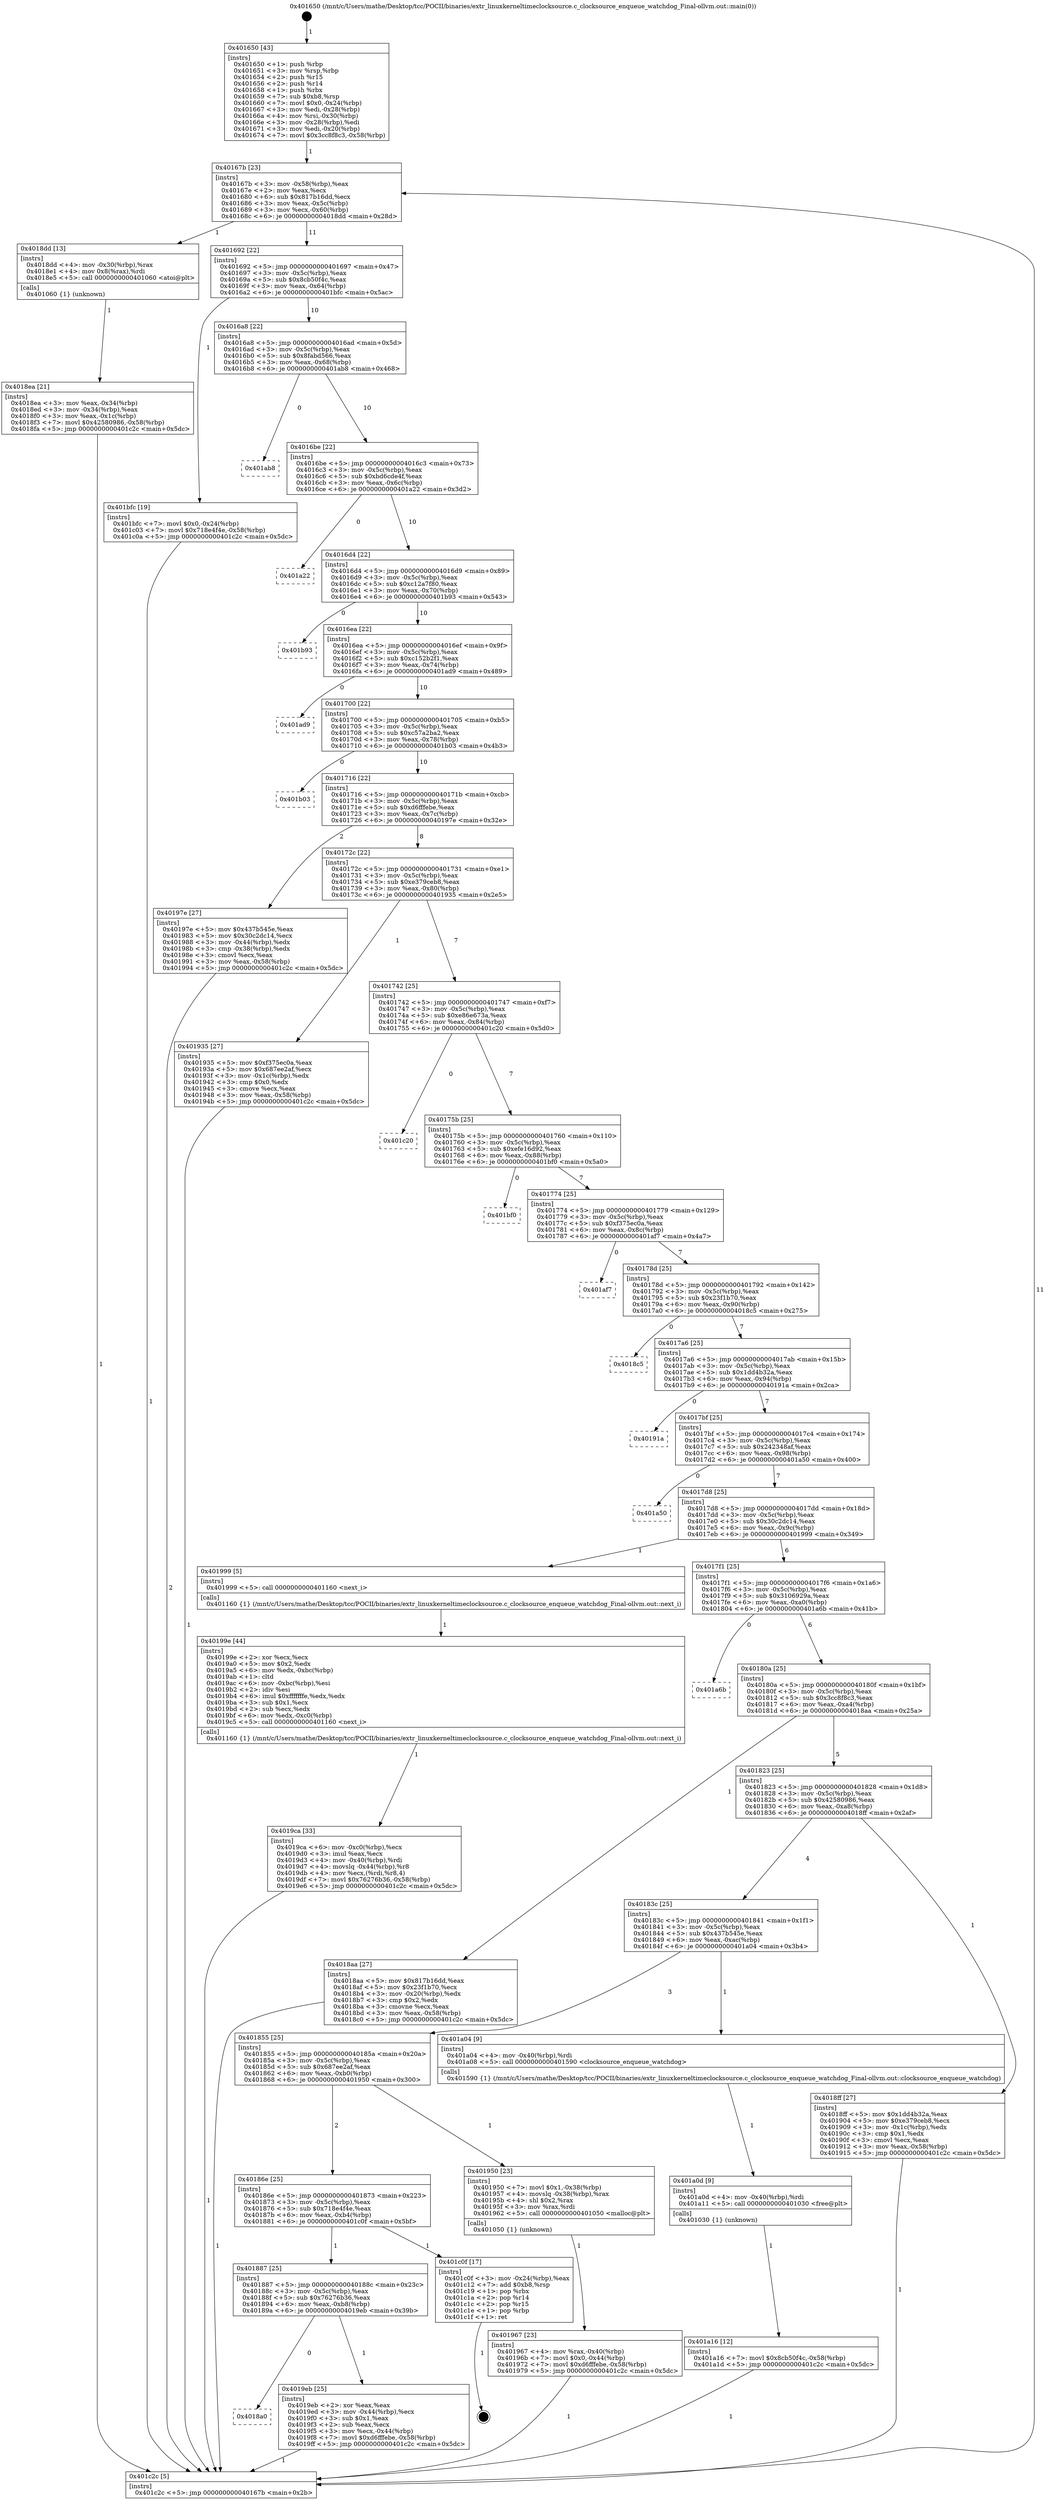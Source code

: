 digraph "0x401650" {
  label = "0x401650 (/mnt/c/Users/mathe/Desktop/tcc/POCII/binaries/extr_linuxkerneltimeclocksource.c_clocksource_enqueue_watchdog_Final-ollvm.out::main(0))"
  labelloc = "t"
  node[shape=record]

  Entry [label="",width=0.3,height=0.3,shape=circle,fillcolor=black,style=filled]
  "0x40167b" [label="{
     0x40167b [23]\l
     | [instrs]\l
     &nbsp;&nbsp;0x40167b \<+3\>: mov -0x58(%rbp),%eax\l
     &nbsp;&nbsp;0x40167e \<+2\>: mov %eax,%ecx\l
     &nbsp;&nbsp;0x401680 \<+6\>: sub $0x817b16dd,%ecx\l
     &nbsp;&nbsp;0x401686 \<+3\>: mov %eax,-0x5c(%rbp)\l
     &nbsp;&nbsp;0x401689 \<+3\>: mov %ecx,-0x60(%rbp)\l
     &nbsp;&nbsp;0x40168c \<+6\>: je 00000000004018dd \<main+0x28d\>\l
  }"]
  "0x4018dd" [label="{
     0x4018dd [13]\l
     | [instrs]\l
     &nbsp;&nbsp;0x4018dd \<+4\>: mov -0x30(%rbp),%rax\l
     &nbsp;&nbsp;0x4018e1 \<+4\>: mov 0x8(%rax),%rdi\l
     &nbsp;&nbsp;0x4018e5 \<+5\>: call 0000000000401060 \<atoi@plt\>\l
     | [calls]\l
     &nbsp;&nbsp;0x401060 \{1\} (unknown)\l
  }"]
  "0x401692" [label="{
     0x401692 [22]\l
     | [instrs]\l
     &nbsp;&nbsp;0x401692 \<+5\>: jmp 0000000000401697 \<main+0x47\>\l
     &nbsp;&nbsp;0x401697 \<+3\>: mov -0x5c(%rbp),%eax\l
     &nbsp;&nbsp;0x40169a \<+5\>: sub $0x8cb50f4c,%eax\l
     &nbsp;&nbsp;0x40169f \<+3\>: mov %eax,-0x64(%rbp)\l
     &nbsp;&nbsp;0x4016a2 \<+6\>: je 0000000000401bfc \<main+0x5ac\>\l
  }"]
  Exit [label="",width=0.3,height=0.3,shape=circle,fillcolor=black,style=filled,peripheries=2]
  "0x401bfc" [label="{
     0x401bfc [19]\l
     | [instrs]\l
     &nbsp;&nbsp;0x401bfc \<+7\>: movl $0x0,-0x24(%rbp)\l
     &nbsp;&nbsp;0x401c03 \<+7\>: movl $0x718e4f4e,-0x58(%rbp)\l
     &nbsp;&nbsp;0x401c0a \<+5\>: jmp 0000000000401c2c \<main+0x5dc\>\l
  }"]
  "0x4016a8" [label="{
     0x4016a8 [22]\l
     | [instrs]\l
     &nbsp;&nbsp;0x4016a8 \<+5\>: jmp 00000000004016ad \<main+0x5d\>\l
     &nbsp;&nbsp;0x4016ad \<+3\>: mov -0x5c(%rbp),%eax\l
     &nbsp;&nbsp;0x4016b0 \<+5\>: sub $0x8fabd566,%eax\l
     &nbsp;&nbsp;0x4016b5 \<+3\>: mov %eax,-0x68(%rbp)\l
     &nbsp;&nbsp;0x4016b8 \<+6\>: je 0000000000401ab8 \<main+0x468\>\l
  }"]
  "0x401a16" [label="{
     0x401a16 [12]\l
     | [instrs]\l
     &nbsp;&nbsp;0x401a16 \<+7\>: movl $0x8cb50f4c,-0x58(%rbp)\l
     &nbsp;&nbsp;0x401a1d \<+5\>: jmp 0000000000401c2c \<main+0x5dc\>\l
  }"]
  "0x401ab8" [label="{
     0x401ab8\l
  }", style=dashed]
  "0x4016be" [label="{
     0x4016be [22]\l
     | [instrs]\l
     &nbsp;&nbsp;0x4016be \<+5\>: jmp 00000000004016c3 \<main+0x73\>\l
     &nbsp;&nbsp;0x4016c3 \<+3\>: mov -0x5c(%rbp),%eax\l
     &nbsp;&nbsp;0x4016c6 \<+5\>: sub $0xbd6cde4f,%eax\l
     &nbsp;&nbsp;0x4016cb \<+3\>: mov %eax,-0x6c(%rbp)\l
     &nbsp;&nbsp;0x4016ce \<+6\>: je 0000000000401a22 \<main+0x3d2\>\l
  }"]
  "0x401a0d" [label="{
     0x401a0d [9]\l
     | [instrs]\l
     &nbsp;&nbsp;0x401a0d \<+4\>: mov -0x40(%rbp),%rdi\l
     &nbsp;&nbsp;0x401a11 \<+5\>: call 0000000000401030 \<free@plt\>\l
     | [calls]\l
     &nbsp;&nbsp;0x401030 \{1\} (unknown)\l
  }"]
  "0x401a22" [label="{
     0x401a22\l
  }", style=dashed]
  "0x4016d4" [label="{
     0x4016d4 [22]\l
     | [instrs]\l
     &nbsp;&nbsp;0x4016d4 \<+5\>: jmp 00000000004016d9 \<main+0x89\>\l
     &nbsp;&nbsp;0x4016d9 \<+3\>: mov -0x5c(%rbp),%eax\l
     &nbsp;&nbsp;0x4016dc \<+5\>: sub $0xc12a7f80,%eax\l
     &nbsp;&nbsp;0x4016e1 \<+3\>: mov %eax,-0x70(%rbp)\l
     &nbsp;&nbsp;0x4016e4 \<+6\>: je 0000000000401b93 \<main+0x543\>\l
  }"]
  "0x4018a0" [label="{
     0x4018a0\l
  }", style=dashed]
  "0x401b93" [label="{
     0x401b93\l
  }", style=dashed]
  "0x4016ea" [label="{
     0x4016ea [22]\l
     | [instrs]\l
     &nbsp;&nbsp;0x4016ea \<+5\>: jmp 00000000004016ef \<main+0x9f\>\l
     &nbsp;&nbsp;0x4016ef \<+3\>: mov -0x5c(%rbp),%eax\l
     &nbsp;&nbsp;0x4016f2 \<+5\>: sub $0xc152b2f1,%eax\l
     &nbsp;&nbsp;0x4016f7 \<+3\>: mov %eax,-0x74(%rbp)\l
     &nbsp;&nbsp;0x4016fa \<+6\>: je 0000000000401ad9 \<main+0x489\>\l
  }"]
  "0x4019eb" [label="{
     0x4019eb [25]\l
     | [instrs]\l
     &nbsp;&nbsp;0x4019eb \<+2\>: xor %eax,%eax\l
     &nbsp;&nbsp;0x4019ed \<+3\>: mov -0x44(%rbp),%ecx\l
     &nbsp;&nbsp;0x4019f0 \<+3\>: sub $0x1,%eax\l
     &nbsp;&nbsp;0x4019f3 \<+2\>: sub %eax,%ecx\l
     &nbsp;&nbsp;0x4019f5 \<+3\>: mov %ecx,-0x44(%rbp)\l
     &nbsp;&nbsp;0x4019f8 \<+7\>: movl $0xd6fffebe,-0x58(%rbp)\l
     &nbsp;&nbsp;0x4019ff \<+5\>: jmp 0000000000401c2c \<main+0x5dc\>\l
  }"]
  "0x401ad9" [label="{
     0x401ad9\l
  }", style=dashed]
  "0x401700" [label="{
     0x401700 [22]\l
     | [instrs]\l
     &nbsp;&nbsp;0x401700 \<+5\>: jmp 0000000000401705 \<main+0xb5\>\l
     &nbsp;&nbsp;0x401705 \<+3\>: mov -0x5c(%rbp),%eax\l
     &nbsp;&nbsp;0x401708 \<+5\>: sub $0xc57a2ba2,%eax\l
     &nbsp;&nbsp;0x40170d \<+3\>: mov %eax,-0x78(%rbp)\l
     &nbsp;&nbsp;0x401710 \<+6\>: je 0000000000401b03 \<main+0x4b3\>\l
  }"]
  "0x401887" [label="{
     0x401887 [25]\l
     | [instrs]\l
     &nbsp;&nbsp;0x401887 \<+5\>: jmp 000000000040188c \<main+0x23c\>\l
     &nbsp;&nbsp;0x40188c \<+3\>: mov -0x5c(%rbp),%eax\l
     &nbsp;&nbsp;0x40188f \<+5\>: sub $0x76276b36,%eax\l
     &nbsp;&nbsp;0x401894 \<+6\>: mov %eax,-0xb8(%rbp)\l
     &nbsp;&nbsp;0x40189a \<+6\>: je 00000000004019eb \<main+0x39b\>\l
  }"]
  "0x401b03" [label="{
     0x401b03\l
  }", style=dashed]
  "0x401716" [label="{
     0x401716 [22]\l
     | [instrs]\l
     &nbsp;&nbsp;0x401716 \<+5\>: jmp 000000000040171b \<main+0xcb\>\l
     &nbsp;&nbsp;0x40171b \<+3\>: mov -0x5c(%rbp),%eax\l
     &nbsp;&nbsp;0x40171e \<+5\>: sub $0xd6fffebe,%eax\l
     &nbsp;&nbsp;0x401723 \<+3\>: mov %eax,-0x7c(%rbp)\l
     &nbsp;&nbsp;0x401726 \<+6\>: je 000000000040197e \<main+0x32e\>\l
  }"]
  "0x401c0f" [label="{
     0x401c0f [17]\l
     | [instrs]\l
     &nbsp;&nbsp;0x401c0f \<+3\>: mov -0x24(%rbp),%eax\l
     &nbsp;&nbsp;0x401c12 \<+7\>: add $0xb8,%rsp\l
     &nbsp;&nbsp;0x401c19 \<+1\>: pop %rbx\l
     &nbsp;&nbsp;0x401c1a \<+2\>: pop %r14\l
     &nbsp;&nbsp;0x401c1c \<+2\>: pop %r15\l
     &nbsp;&nbsp;0x401c1e \<+1\>: pop %rbp\l
     &nbsp;&nbsp;0x401c1f \<+1\>: ret\l
  }"]
  "0x40197e" [label="{
     0x40197e [27]\l
     | [instrs]\l
     &nbsp;&nbsp;0x40197e \<+5\>: mov $0x437b545e,%eax\l
     &nbsp;&nbsp;0x401983 \<+5\>: mov $0x30c2dc14,%ecx\l
     &nbsp;&nbsp;0x401988 \<+3\>: mov -0x44(%rbp),%edx\l
     &nbsp;&nbsp;0x40198b \<+3\>: cmp -0x38(%rbp),%edx\l
     &nbsp;&nbsp;0x40198e \<+3\>: cmovl %ecx,%eax\l
     &nbsp;&nbsp;0x401991 \<+3\>: mov %eax,-0x58(%rbp)\l
     &nbsp;&nbsp;0x401994 \<+5\>: jmp 0000000000401c2c \<main+0x5dc\>\l
  }"]
  "0x40172c" [label="{
     0x40172c [22]\l
     | [instrs]\l
     &nbsp;&nbsp;0x40172c \<+5\>: jmp 0000000000401731 \<main+0xe1\>\l
     &nbsp;&nbsp;0x401731 \<+3\>: mov -0x5c(%rbp),%eax\l
     &nbsp;&nbsp;0x401734 \<+5\>: sub $0xe379ceb8,%eax\l
     &nbsp;&nbsp;0x401739 \<+3\>: mov %eax,-0x80(%rbp)\l
     &nbsp;&nbsp;0x40173c \<+6\>: je 0000000000401935 \<main+0x2e5\>\l
  }"]
  "0x4019ca" [label="{
     0x4019ca [33]\l
     | [instrs]\l
     &nbsp;&nbsp;0x4019ca \<+6\>: mov -0xc0(%rbp),%ecx\l
     &nbsp;&nbsp;0x4019d0 \<+3\>: imul %eax,%ecx\l
     &nbsp;&nbsp;0x4019d3 \<+4\>: mov -0x40(%rbp),%rdi\l
     &nbsp;&nbsp;0x4019d7 \<+4\>: movslq -0x44(%rbp),%r8\l
     &nbsp;&nbsp;0x4019db \<+4\>: mov %ecx,(%rdi,%r8,4)\l
     &nbsp;&nbsp;0x4019df \<+7\>: movl $0x76276b36,-0x58(%rbp)\l
     &nbsp;&nbsp;0x4019e6 \<+5\>: jmp 0000000000401c2c \<main+0x5dc\>\l
  }"]
  "0x401935" [label="{
     0x401935 [27]\l
     | [instrs]\l
     &nbsp;&nbsp;0x401935 \<+5\>: mov $0xf375ec0a,%eax\l
     &nbsp;&nbsp;0x40193a \<+5\>: mov $0x687ee2af,%ecx\l
     &nbsp;&nbsp;0x40193f \<+3\>: mov -0x1c(%rbp),%edx\l
     &nbsp;&nbsp;0x401942 \<+3\>: cmp $0x0,%edx\l
     &nbsp;&nbsp;0x401945 \<+3\>: cmove %ecx,%eax\l
     &nbsp;&nbsp;0x401948 \<+3\>: mov %eax,-0x58(%rbp)\l
     &nbsp;&nbsp;0x40194b \<+5\>: jmp 0000000000401c2c \<main+0x5dc\>\l
  }"]
  "0x401742" [label="{
     0x401742 [25]\l
     | [instrs]\l
     &nbsp;&nbsp;0x401742 \<+5\>: jmp 0000000000401747 \<main+0xf7\>\l
     &nbsp;&nbsp;0x401747 \<+3\>: mov -0x5c(%rbp),%eax\l
     &nbsp;&nbsp;0x40174a \<+5\>: sub $0xe86e673a,%eax\l
     &nbsp;&nbsp;0x40174f \<+6\>: mov %eax,-0x84(%rbp)\l
     &nbsp;&nbsp;0x401755 \<+6\>: je 0000000000401c20 \<main+0x5d0\>\l
  }"]
  "0x40199e" [label="{
     0x40199e [44]\l
     | [instrs]\l
     &nbsp;&nbsp;0x40199e \<+2\>: xor %ecx,%ecx\l
     &nbsp;&nbsp;0x4019a0 \<+5\>: mov $0x2,%edx\l
     &nbsp;&nbsp;0x4019a5 \<+6\>: mov %edx,-0xbc(%rbp)\l
     &nbsp;&nbsp;0x4019ab \<+1\>: cltd\l
     &nbsp;&nbsp;0x4019ac \<+6\>: mov -0xbc(%rbp),%esi\l
     &nbsp;&nbsp;0x4019b2 \<+2\>: idiv %esi\l
     &nbsp;&nbsp;0x4019b4 \<+6\>: imul $0xfffffffe,%edx,%edx\l
     &nbsp;&nbsp;0x4019ba \<+3\>: sub $0x1,%ecx\l
     &nbsp;&nbsp;0x4019bd \<+2\>: sub %ecx,%edx\l
     &nbsp;&nbsp;0x4019bf \<+6\>: mov %edx,-0xc0(%rbp)\l
     &nbsp;&nbsp;0x4019c5 \<+5\>: call 0000000000401160 \<next_i\>\l
     | [calls]\l
     &nbsp;&nbsp;0x401160 \{1\} (/mnt/c/Users/mathe/Desktop/tcc/POCII/binaries/extr_linuxkerneltimeclocksource.c_clocksource_enqueue_watchdog_Final-ollvm.out::next_i)\l
  }"]
  "0x401c20" [label="{
     0x401c20\l
  }", style=dashed]
  "0x40175b" [label="{
     0x40175b [25]\l
     | [instrs]\l
     &nbsp;&nbsp;0x40175b \<+5\>: jmp 0000000000401760 \<main+0x110\>\l
     &nbsp;&nbsp;0x401760 \<+3\>: mov -0x5c(%rbp),%eax\l
     &nbsp;&nbsp;0x401763 \<+5\>: sub $0xefe16d92,%eax\l
     &nbsp;&nbsp;0x401768 \<+6\>: mov %eax,-0x88(%rbp)\l
     &nbsp;&nbsp;0x40176e \<+6\>: je 0000000000401bf0 \<main+0x5a0\>\l
  }"]
  "0x401967" [label="{
     0x401967 [23]\l
     | [instrs]\l
     &nbsp;&nbsp;0x401967 \<+4\>: mov %rax,-0x40(%rbp)\l
     &nbsp;&nbsp;0x40196b \<+7\>: movl $0x0,-0x44(%rbp)\l
     &nbsp;&nbsp;0x401972 \<+7\>: movl $0xd6fffebe,-0x58(%rbp)\l
     &nbsp;&nbsp;0x401979 \<+5\>: jmp 0000000000401c2c \<main+0x5dc\>\l
  }"]
  "0x401bf0" [label="{
     0x401bf0\l
  }", style=dashed]
  "0x401774" [label="{
     0x401774 [25]\l
     | [instrs]\l
     &nbsp;&nbsp;0x401774 \<+5\>: jmp 0000000000401779 \<main+0x129\>\l
     &nbsp;&nbsp;0x401779 \<+3\>: mov -0x5c(%rbp),%eax\l
     &nbsp;&nbsp;0x40177c \<+5\>: sub $0xf375ec0a,%eax\l
     &nbsp;&nbsp;0x401781 \<+6\>: mov %eax,-0x8c(%rbp)\l
     &nbsp;&nbsp;0x401787 \<+6\>: je 0000000000401af7 \<main+0x4a7\>\l
  }"]
  "0x40186e" [label="{
     0x40186e [25]\l
     | [instrs]\l
     &nbsp;&nbsp;0x40186e \<+5\>: jmp 0000000000401873 \<main+0x223\>\l
     &nbsp;&nbsp;0x401873 \<+3\>: mov -0x5c(%rbp),%eax\l
     &nbsp;&nbsp;0x401876 \<+5\>: sub $0x718e4f4e,%eax\l
     &nbsp;&nbsp;0x40187b \<+6\>: mov %eax,-0xb4(%rbp)\l
     &nbsp;&nbsp;0x401881 \<+6\>: je 0000000000401c0f \<main+0x5bf\>\l
  }"]
  "0x401af7" [label="{
     0x401af7\l
  }", style=dashed]
  "0x40178d" [label="{
     0x40178d [25]\l
     | [instrs]\l
     &nbsp;&nbsp;0x40178d \<+5\>: jmp 0000000000401792 \<main+0x142\>\l
     &nbsp;&nbsp;0x401792 \<+3\>: mov -0x5c(%rbp),%eax\l
     &nbsp;&nbsp;0x401795 \<+5\>: sub $0x23f1b70,%eax\l
     &nbsp;&nbsp;0x40179a \<+6\>: mov %eax,-0x90(%rbp)\l
     &nbsp;&nbsp;0x4017a0 \<+6\>: je 00000000004018c5 \<main+0x275\>\l
  }"]
  "0x401950" [label="{
     0x401950 [23]\l
     | [instrs]\l
     &nbsp;&nbsp;0x401950 \<+7\>: movl $0x1,-0x38(%rbp)\l
     &nbsp;&nbsp;0x401957 \<+4\>: movslq -0x38(%rbp),%rax\l
     &nbsp;&nbsp;0x40195b \<+4\>: shl $0x2,%rax\l
     &nbsp;&nbsp;0x40195f \<+3\>: mov %rax,%rdi\l
     &nbsp;&nbsp;0x401962 \<+5\>: call 0000000000401050 \<malloc@plt\>\l
     | [calls]\l
     &nbsp;&nbsp;0x401050 \{1\} (unknown)\l
  }"]
  "0x4018c5" [label="{
     0x4018c5\l
  }", style=dashed]
  "0x4017a6" [label="{
     0x4017a6 [25]\l
     | [instrs]\l
     &nbsp;&nbsp;0x4017a6 \<+5\>: jmp 00000000004017ab \<main+0x15b\>\l
     &nbsp;&nbsp;0x4017ab \<+3\>: mov -0x5c(%rbp),%eax\l
     &nbsp;&nbsp;0x4017ae \<+5\>: sub $0x1dd4b32a,%eax\l
     &nbsp;&nbsp;0x4017b3 \<+6\>: mov %eax,-0x94(%rbp)\l
     &nbsp;&nbsp;0x4017b9 \<+6\>: je 000000000040191a \<main+0x2ca\>\l
  }"]
  "0x401855" [label="{
     0x401855 [25]\l
     | [instrs]\l
     &nbsp;&nbsp;0x401855 \<+5\>: jmp 000000000040185a \<main+0x20a\>\l
     &nbsp;&nbsp;0x40185a \<+3\>: mov -0x5c(%rbp),%eax\l
     &nbsp;&nbsp;0x40185d \<+5\>: sub $0x687ee2af,%eax\l
     &nbsp;&nbsp;0x401862 \<+6\>: mov %eax,-0xb0(%rbp)\l
     &nbsp;&nbsp;0x401868 \<+6\>: je 0000000000401950 \<main+0x300\>\l
  }"]
  "0x40191a" [label="{
     0x40191a\l
  }", style=dashed]
  "0x4017bf" [label="{
     0x4017bf [25]\l
     | [instrs]\l
     &nbsp;&nbsp;0x4017bf \<+5\>: jmp 00000000004017c4 \<main+0x174\>\l
     &nbsp;&nbsp;0x4017c4 \<+3\>: mov -0x5c(%rbp),%eax\l
     &nbsp;&nbsp;0x4017c7 \<+5\>: sub $0x242348af,%eax\l
     &nbsp;&nbsp;0x4017cc \<+6\>: mov %eax,-0x98(%rbp)\l
     &nbsp;&nbsp;0x4017d2 \<+6\>: je 0000000000401a50 \<main+0x400\>\l
  }"]
  "0x401a04" [label="{
     0x401a04 [9]\l
     | [instrs]\l
     &nbsp;&nbsp;0x401a04 \<+4\>: mov -0x40(%rbp),%rdi\l
     &nbsp;&nbsp;0x401a08 \<+5\>: call 0000000000401590 \<clocksource_enqueue_watchdog\>\l
     | [calls]\l
     &nbsp;&nbsp;0x401590 \{1\} (/mnt/c/Users/mathe/Desktop/tcc/POCII/binaries/extr_linuxkerneltimeclocksource.c_clocksource_enqueue_watchdog_Final-ollvm.out::clocksource_enqueue_watchdog)\l
  }"]
  "0x401a50" [label="{
     0x401a50\l
  }", style=dashed]
  "0x4017d8" [label="{
     0x4017d8 [25]\l
     | [instrs]\l
     &nbsp;&nbsp;0x4017d8 \<+5\>: jmp 00000000004017dd \<main+0x18d\>\l
     &nbsp;&nbsp;0x4017dd \<+3\>: mov -0x5c(%rbp),%eax\l
     &nbsp;&nbsp;0x4017e0 \<+5\>: sub $0x30c2dc14,%eax\l
     &nbsp;&nbsp;0x4017e5 \<+6\>: mov %eax,-0x9c(%rbp)\l
     &nbsp;&nbsp;0x4017eb \<+6\>: je 0000000000401999 \<main+0x349\>\l
  }"]
  "0x40183c" [label="{
     0x40183c [25]\l
     | [instrs]\l
     &nbsp;&nbsp;0x40183c \<+5\>: jmp 0000000000401841 \<main+0x1f1\>\l
     &nbsp;&nbsp;0x401841 \<+3\>: mov -0x5c(%rbp),%eax\l
     &nbsp;&nbsp;0x401844 \<+5\>: sub $0x437b545e,%eax\l
     &nbsp;&nbsp;0x401849 \<+6\>: mov %eax,-0xac(%rbp)\l
     &nbsp;&nbsp;0x40184f \<+6\>: je 0000000000401a04 \<main+0x3b4\>\l
  }"]
  "0x401999" [label="{
     0x401999 [5]\l
     | [instrs]\l
     &nbsp;&nbsp;0x401999 \<+5\>: call 0000000000401160 \<next_i\>\l
     | [calls]\l
     &nbsp;&nbsp;0x401160 \{1\} (/mnt/c/Users/mathe/Desktop/tcc/POCII/binaries/extr_linuxkerneltimeclocksource.c_clocksource_enqueue_watchdog_Final-ollvm.out::next_i)\l
  }"]
  "0x4017f1" [label="{
     0x4017f1 [25]\l
     | [instrs]\l
     &nbsp;&nbsp;0x4017f1 \<+5\>: jmp 00000000004017f6 \<main+0x1a6\>\l
     &nbsp;&nbsp;0x4017f6 \<+3\>: mov -0x5c(%rbp),%eax\l
     &nbsp;&nbsp;0x4017f9 \<+5\>: sub $0x3106929a,%eax\l
     &nbsp;&nbsp;0x4017fe \<+6\>: mov %eax,-0xa0(%rbp)\l
     &nbsp;&nbsp;0x401804 \<+6\>: je 0000000000401a6b \<main+0x41b\>\l
  }"]
  "0x4018ff" [label="{
     0x4018ff [27]\l
     | [instrs]\l
     &nbsp;&nbsp;0x4018ff \<+5\>: mov $0x1dd4b32a,%eax\l
     &nbsp;&nbsp;0x401904 \<+5\>: mov $0xe379ceb8,%ecx\l
     &nbsp;&nbsp;0x401909 \<+3\>: mov -0x1c(%rbp),%edx\l
     &nbsp;&nbsp;0x40190c \<+3\>: cmp $0x1,%edx\l
     &nbsp;&nbsp;0x40190f \<+3\>: cmovl %ecx,%eax\l
     &nbsp;&nbsp;0x401912 \<+3\>: mov %eax,-0x58(%rbp)\l
     &nbsp;&nbsp;0x401915 \<+5\>: jmp 0000000000401c2c \<main+0x5dc\>\l
  }"]
  "0x401a6b" [label="{
     0x401a6b\l
  }", style=dashed]
  "0x40180a" [label="{
     0x40180a [25]\l
     | [instrs]\l
     &nbsp;&nbsp;0x40180a \<+5\>: jmp 000000000040180f \<main+0x1bf\>\l
     &nbsp;&nbsp;0x40180f \<+3\>: mov -0x5c(%rbp),%eax\l
     &nbsp;&nbsp;0x401812 \<+5\>: sub $0x3cc8f8c3,%eax\l
     &nbsp;&nbsp;0x401817 \<+6\>: mov %eax,-0xa4(%rbp)\l
     &nbsp;&nbsp;0x40181d \<+6\>: je 00000000004018aa \<main+0x25a\>\l
  }"]
  "0x4018ea" [label="{
     0x4018ea [21]\l
     | [instrs]\l
     &nbsp;&nbsp;0x4018ea \<+3\>: mov %eax,-0x34(%rbp)\l
     &nbsp;&nbsp;0x4018ed \<+3\>: mov -0x34(%rbp),%eax\l
     &nbsp;&nbsp;0x4018f0 \<+3\>: mov %eax,-0x1c(%rbp)\l
     &nbsp;&nbsp;0x4018f3 \<+7\>: movl $0x42580986,-0x58(%rbp)\l
     &nbsp;&nbsp;0x4018fa \<+5\>: jmp 0000000000401c2c \<main+0x5dc\>\l
  }"]
  "0x4018aa" [label="{
     0x4018aa [27]\l
     | [instrs]\l
     &nbsp;&nbsp;0x4018aa \<+5\>: mov $0x817b16dd,%eax\l
     &nbsp;&nbsp;0x4018af \<+5\>: mov $0x23f1b70,%ecx\l
     &nbsp;&nbsp;0x4018b4 \<+3\>: mov -0x20(%rbp),%edx\l
     &nbsp;&nbsp;0x4018b7 \<+3\>: cmp $0x2,%edx\l
     &nbsp;&nbsp;0x4018ba \<+3\>: cmovne %ecx,%eax\l
     &nbsp;&nbsp;0x4018bd \<+3\>: mov %eax,-0x58(%rbp)\l
     &nbsp;&nbsp;0x4018c0 \<+5\>: jmp 0000000000401c2c \<main+0x5dc\>\l
  }"]
  "0x401823" [label="{
     0x401823 [25]\l
     | [instrs]\l
     &nbsp;&nbsp;0x401823 \<+5\>: jmp 0000000000401828 \<main+0x1d8\>\l
     &nbsp;&nbsp;0x401828 \<+3\>: mov -0x5c(%rbp),%eax\l
     &nbsp;&nbsp;0x40182b \<+5\>: sub $0x42580986,%eax\l
     &nbsp;&nbsp;0x401830 \<+6\>: mov %eax,-0xa8(%rbp)\l
     &nbsp;&nbsp;0x401836 \<+6\>: je 00000000004018ff \<main+0x2af\>\l
  }"]
  "0x401c2c" [label="{
     0x401c2c [5]\l
     | [instrs]\l
     &nbsp;&nbsp;0x401c2c \<+5\>: jmp 000000000040167b \<main+0x2b\>\l
  }"]
  "0x401650" [label="{
     0x401650 [43]\l
     | [instrs]\l
     &nbsp;&nbsp;0x401650 \<+1\>: push %rbp\l
     &nbsp;&nbsp;0x401651 \<+3\>: mov %rsp,%rbp\l
     &nbsp;&nbsp;0x401654 \<+2\>: push %r15\l
     &nbsp;&nbsp;0x401656 \<+2\>: push %r14\l
     &nbsp;&nbsp;0x401658 \<+1\>: push %rbx\l
     &nbsp;&nbsp;0x401659 \<+7\>: sub $0xb8,%rsp\l
     &nbsp;&nbsp;0x401660 \<+7\>: movl $0x0,-0x24(%rbp)\l
     &nbsp;&nbsp;0x401667 \<+3\>: mov %edi,-0x28(%rbp)\l
     &nbsp;&nbsp;0x40166a \<+4\>: mov %rsi,-0x30(%rbp)\l
     &nbsp;&nbsp;0x40166e \<+3\>: mov -0x28(%rbp),%edi\l
     &nbsp;&nbsp;0x401671 \<+3\>: mov %edi,-0x20(%rbp)\l
     &nbsp;&nbsp;0x401674 \<+7\>: movl $0x3cc8f8c3,-0x58(%rbp)\l
  }"]
  Entry -> "0x401650" [label=" 1"]
  "0x40167b" -> "0x4018dd" [label=" 1"]
  "0x40167b" -> "0x401692" [label=" 11"]
  "0x401c0f" -> Exit [label=" 1"]
  "0x401692" -> "0x401bfc" [label=" 1"]
  "0x401692" -> "0x4016a8" [label=" 10"]
  "0x401bfc" -> "0x401c2c" [label=" 1"]
  "0x4016a8" -> "0x401ab8" [label=" 0"]
  "0x4016a8" -> "0x4016be" [label=" 10"]
  "0x401a16" -> "0x401c2c" [label=" 1"]
  "0x4016be" -> "0x401a22" [label=" 0"]
  "0x4016be" -> "0x4016d4" [label=" 10"]
  "0x401a0d" -> "0x401a16" [label=" 1"]
  "0x4016d4" -> "0x401b93" [label=" 0"]
  "0x4016d4" -> "0x4016ea" [label=" 10"]
  "0x401a04" -> "0x401a0d" [label=" 1"]
  "0x4016ea" -> "0x401ad9" [label=" 0"]
  "0x4016ea" -> "0x401700" [label=" 10"]
  "0x4019eb" -> "0x401c2c" [label=" 1"]
  "0x401700" -> "0x401b03" [label=" 0"]
  "0x401700" -> "0x401716" [label=" 10"]
  "0x401887" -> "0x4019eb" [label=" 1"]
  "0x401716" -> "0x40197e" [label=" 2"]
  "0x401716" -> "0x40172c" [label=" 8"]
  "0x401887" -> "0x4018a0" [label=" 0"]
  "0x40172c" -> "0x401935" [label=" 1"]
  "0x40172c" -> "0x401742" [label=" 7"]
  "0x40186e" -> "0x401c0f" [label=" 1"]
  "0x401742" -> "0x401c20" [label=" 0"]
  "0x401742" -> "0x40175b" [label=" 7"]
  "0x40186e" -> "0x401887" [label=" 1"]
  "0x40175b" -> "0x401bf0" [label=" 0"]
  "0x40175b" -> "0x401774" [label=" 7"]
  "0x4019ca" -> "0x401c2c" [label=" 1"]
  "0x401774" -> "0x401af7" [label=" 0"]
  "0x401774" -> "0x40178d" [label=" 7"]
  "0x40199e" -> "0x4019ca" [label=" 1"]
  "0x40178d" -> "0x4018c5" [label=" 0"]
  "0x40178d" -> "0x4017a6" [label=" 7"]
  "0x401999" -> "0x40199e" [label=" 1"]
  "0x4017a6" -> "0x40191a" [label=" 0"]
  "0x4017a6" -> "0x4017bf" [label=" 7"]
  "0x401967" -> "0x401c2c" [label=" 1"]
  "0x4017bf" -> "0x401a50" [label=" 0"]
  "0x4017bf" -> "0x4017d8" [label=" 7"]
  "0x401950" -> "0x401967" [label=" 1"]
  "0x4017d8" -> "0x401999" [label=" 1"]
  "0x4017d8" -> "0x4017f1" [label=" 6"]
  "0x401855" -> "0x401950" [label=" 1"]
  "0x4017f1" -> "0x401a6b" [label=" 0"]
  "0x4017f1" -> "0x40180a" [label=" 6"]
  "0x40197e" -> "0x401c2c" [label=" 2"]
  "0x40180a" -> "0x4018aa" [label=" 1"]
  "0x40180a" -> "0x401823" [label=" 5"]
  "0x4018aa" -> "0x401c2c" [label=" 1"]
  "0x401650" -> "0x40167b" [label=" 1"]
  "0x401c2c" -> "0x40167b" [label=" 11"]
  "0x4018dd" -> "0x4018ea" [label=" 1"]
  "0x4018ea" -> "0x401c2c" [label=" 1"]
  "0x40183c" -> "0x401855" [label=" 3"]
  "0x401823" -> "0x4018ff" [label=" 1"]
  "0x401823" -> "0x40183c" [label=" 4"]
  "0x4018ff" -> "0x401c2c" [label=" 1"]
  "0x401935" -> "0x401c2c" [label=" 1"]
  "0x401855" -> "0x40186e" [label=" 2"]
  "0x40183c" -> "0x401a04" [label=" 1"]
}
